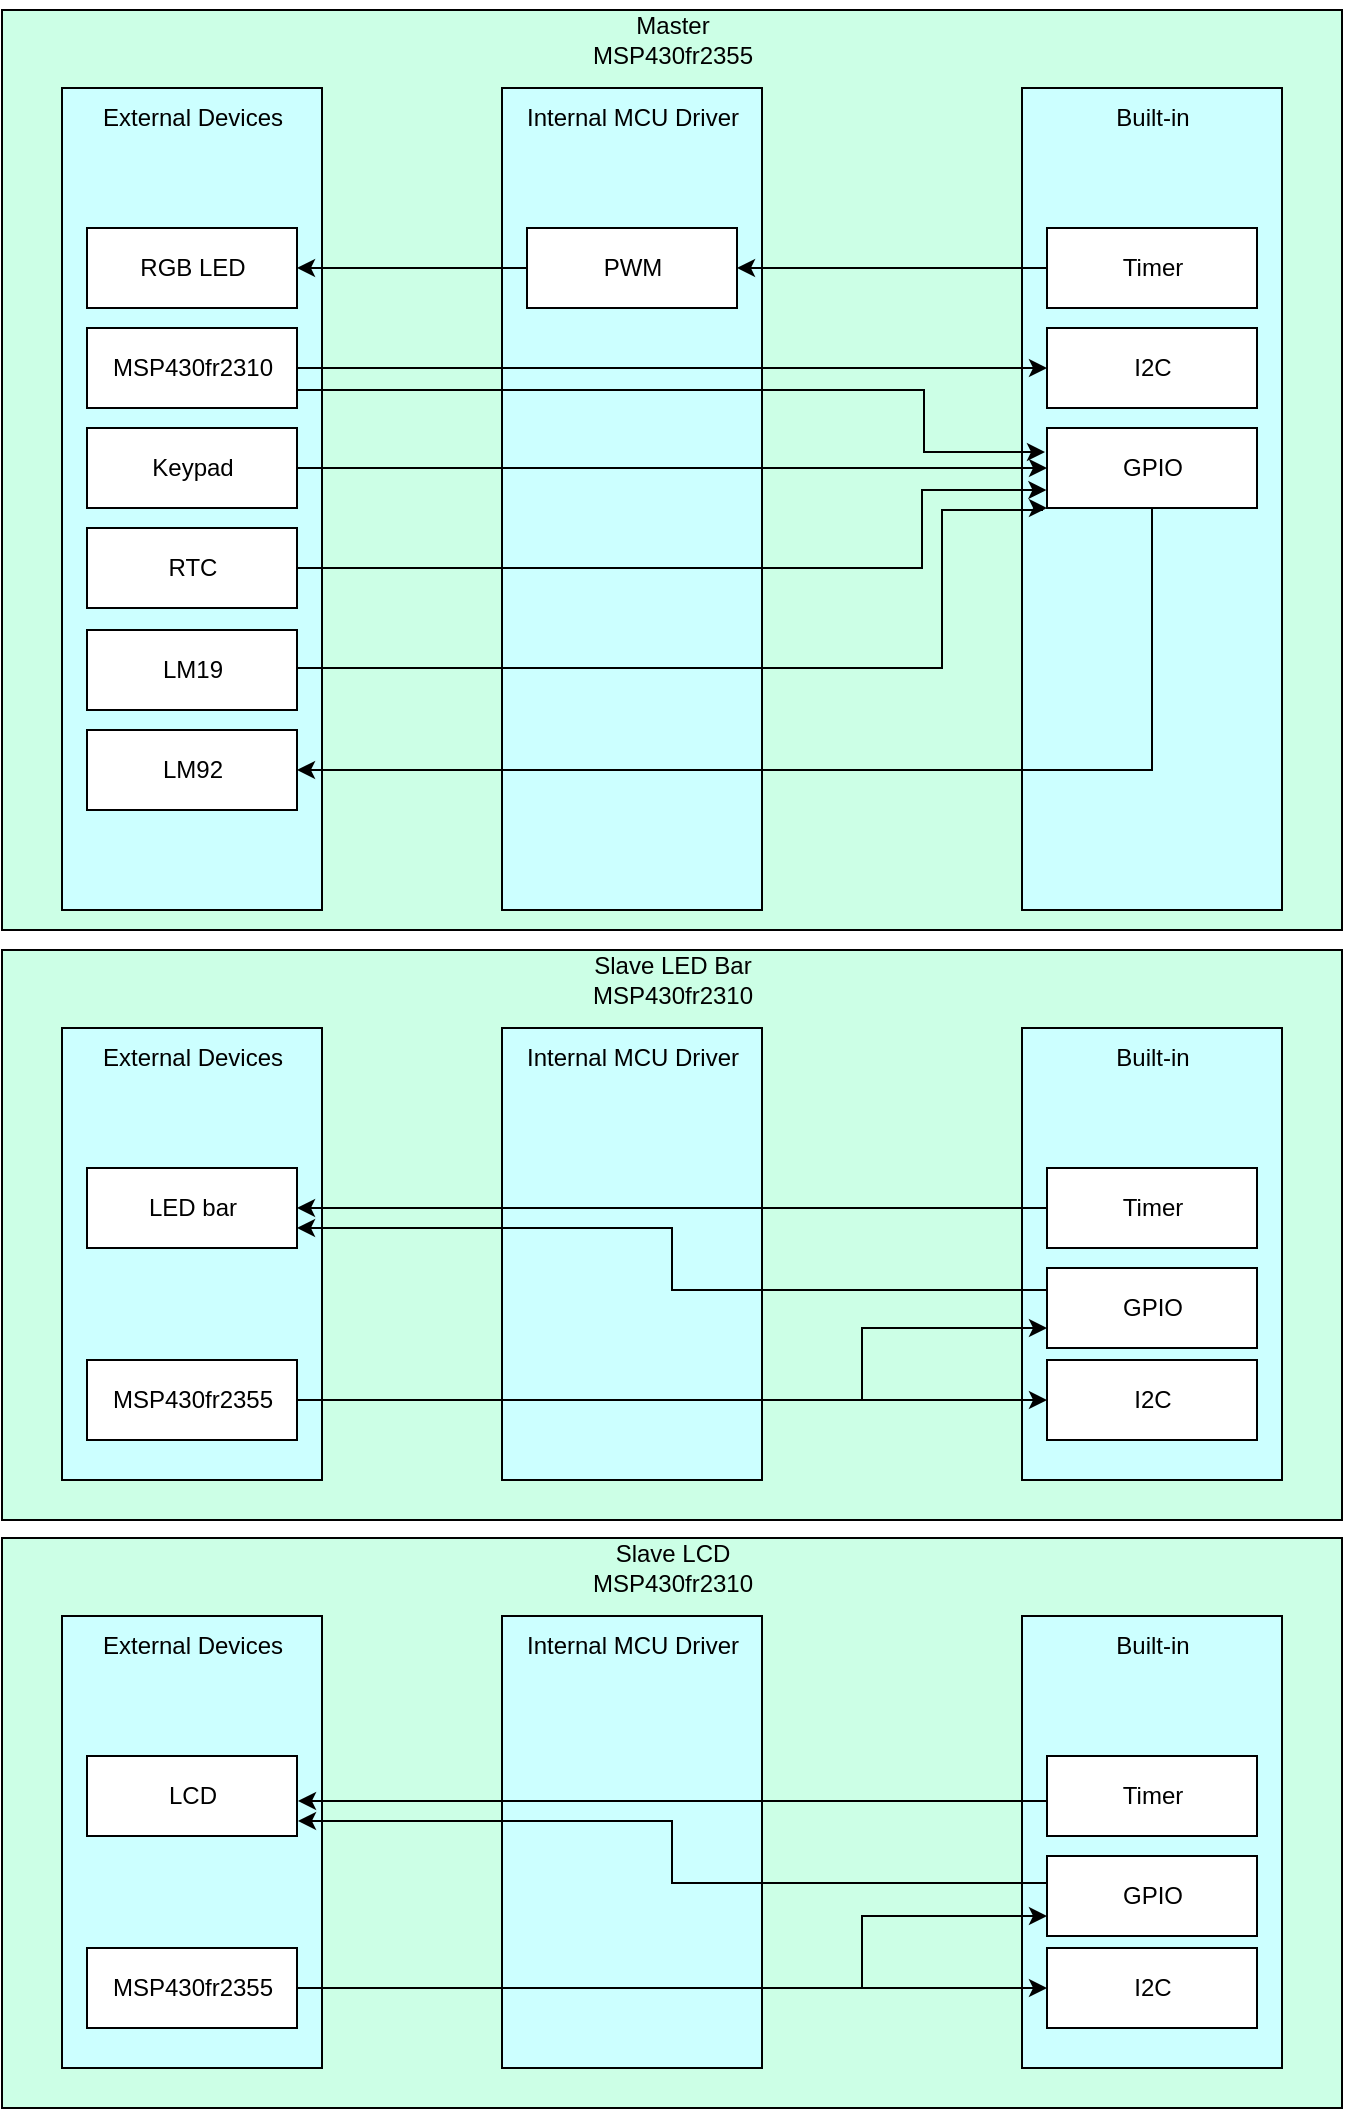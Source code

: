 <mxfile version="26.1.1">
  <diagram name="Page-1" id="l7IZTwyvIQgD9kcf8SiI">
    <mxGraphModel dx="2150" dy="1048" grid="1" gridSize="10" guides="1" tooltips="1" connect="1" arrows="1" fold="1" page="1" pageScale="1" pageWidth="850" pageHeight="1100" math="0" shadow="0">
      <root>
        <mxCell id="0" />
        <mxCell id="1" parent="0" />
        <mxCell id="IYLES1vTbeQcpSUqqxTg-22" value="" style="rounded=0;whiteSpace=wrap;html=1;fillColor=#CCFFE6;" parent="1" vertex="1">
          <mxGeometry x="90" y="40" width="670" height="460" as="geometry" />
        </mxCell>
        <mxCell id="IYLES1vTbeQcpSUqqxTg-1" value="" style="rounded=0;whiteSpace=wrap;html=1;fillColor=#CCFFFF;" parent="1" vertex="1">
          <mxGeometry x="120" y="79" width="130" height="411" as="geometry" />
        </mxCell>
        <mxCell id="IYLES1vTbeQcpSUqqxTg-2" value="External Devices" style="text;html=1;align=center;verticalAlign=middle;resizable=0;points=[];autosize=1;strokeColor=none;fillColor=none;" parent="1" vertex="1">
          <mxGeometry x="130" y="79" width="110" height="30" as="geometry" />
        </mxCell>
        <mxCell id="IYLES1vTbeQcpSUqqxTg-4" value="" style="rounded=0;whiteSpace=wrap;html=1;fillColor=#CCFFFF;" parent="1" vertex="1">
          <mxGeometry x="340" y="79" width="130" height="411" as="geometry" />
        </mxCell>
        <mxCell id="IYLES1vTbeQcpSUqqxTg-5" value="Internal MCU Driver" style="text;html=1;align=center;verticalAlign=middle;resizable=0;points=[];autosize=1;strokeColor=none;fillColor=none;" parent="1" vertex="1">
          <mxGeometry x="340" y="79" width="130" height="30" as="geometry" />
        </mxCell>
        <mxCell id="IYLES1vTbeQcpSUqqxTg-6" value="" style="rounded=0;whiteSpace=wrap;html=1;fillColor=#CCFFFF;" parent="1" vertex="1">
          <mxGeometry x="600" y="79" width="130" height="411" as="geometry" />
        </mxCell>
        <mxCell id="IYLES1vTbeQcpSUqqxTg-7" value="Built-in" style="text;html=1;align=center;verticalAlign=middle;resizable=0;points=[];autosize=1;strokeColor=none;fillColor=none;" parent="1" vertex="1">
          <mxGeometry x="635" y="79" width="60" height="30" as="geometry" />
        </mxCell>
        <mxCell id="IYLES1vTbeQcpSUqqxTg-8" value="RGB LED" style="rounded=0;whiteSpace=wrap;html=1;" parent="1" vertex="1">
          <mxGeometry x="132.5" y="149" width="105" height="40" as="geometry" />
        </mxCell>
        <mxCell id="IYLES1vTbeQcpSUqqxTg-21" style="edgeStyle=orthogonalEdgeStyle;rounded=0;orthogonalLoop=1;jettySize=auto;html=1;entryX=0;entryY=0.5;entryDx=0;entryDy=0;" parent="1" source="IYLES1vTbeQcpSUqqxTg-9" target="IYLES1vTbeQcpSUqqxTg-16" edge="1">
          <mxGeometry relative="1" as="geometry">
            <mxPoint x="550" y="269" as="targetPoint" />
          </mxGeometry>
        </mxCell>
        <mxCell id="IYLES1vTbeQcpSUqqxTg-9" value="Keypad" style="rounded=0;whiteSpace=wrap;html=1;" parent="1" vertex="1">
          <mxGeometry x="132.5" y="249" width="105" height="40" as="geometry" />
        </mxCell>
        <mxCell id="IYLES1vTbeQcpSUqqxTg-17" style="edgeStyle=orthogonalEdgeStyle;rounded=0;orthogonalLoop=1;jettySize=auto;html=1;entryX=0;entryY=0.5;entryDx=0;entryDy=0;" parent="1" source="IYLES1vTbeQcpSUqqxTg-10" target="IYLES1vTbeQcpSUqqxTg-45" edge="1">
          <mxGeometry relative="1" as="geometry" />
        </mxCell>
        <mxCell id="IYLES1vTbeQcpSUqqxTg-46" style="edgeStyle=orthogonalEdgeStyle;rounded=0;orthogonalLoop=1;jettySize=auto;html=1;entryX=-0.01;entryY=0.309;entryDx=0;entryDy=0;entryPerimeter=0;" parent="1" source="IYLES1vTbeQcpSUqqxTg-10" target="IYLES1vTbeQcpSUqqxTg-16" edge="1">
          <mxGeometry relative="1" as="geometry">
            <mxPoint x="551" y="270" as="targetPoint" />
            <Array as="points">
              <mxPoint x="551" y="230" />
              <mxPoint x="551" y="261" />
              <mxPoint x="612" y="261" />
            </Array>
          </mxGeometry>
        </mxCell>
        <mxCell id="IYLES1vTbeQcpSUqqxTg-10" value="MSP430fr2310" style="rounded=0;whiteSpace=wrap;html=1;" parent="1" vertex="1">
          <mxGeometry x="132.5" y="199" width="105" height="40" as="geometry" />
        </mxCell>
        <mxCell id="Tg1mpnbyq-StJJ6KaY0r-11" style="edgeStyle=orthogonalEdgeStyle;rounded=0;orthogonalLoop=1;jettySize=auto;html=1;" edge="1" parent="1" source="IYLES1vTbeQcpSUqqxTg-11" target="IYLES1vTbeQcpSUqqxTg-8">
          <mxGeometry relative="1" as="geometry" />
        </mxCell>
        <mxCell id="IYLES1vTbeQcpSUqqxTg-11" value="PWM" style="rounded=0;whiteSpace=wrap;html=1;" parent="1" vertex="1">
          <mxGeometry x="352.5" y="149" width="105" height="40" as="geometry" />
        </mxCell>
        <mxCell id="Tg1mpnbyq-StJJ6KaY0r-10" style="edgeStyle=orthogonalEdgeStyle;rounded=0;orthogonalLoop=1;jettySize=auto;html=1;" edge="1" parent="1" source="IYLES1vTbeQcpSUqqxTg-12" target="IYLES1vTbeQcpSUqqxTg-11">
          <mxGeometry relative="1" as="geometry" />
        </mxCell>
        <mxCell id="IYLES1vTbeQcpSUqqxTg-12" value="Timer" style="rounded=0;whiteSpace=wrap;html=1;" parent="1" vertex="1">
          <mxGeometry x="612.5" y="149" width="105" height="40" as="geometry" />
        </mxCell>
        <mxCell id="IYLES1vTbeQcpSUqqxTg-20" style="edgeStyle=orthogonalEdgeStyle;rounded=0;orthogonalLoop=1;jettySize=auto;html=1;entryX=-0.003;entryY=0.796;entryDx=0;entryDy=0;entryPerimeter=0;" parent="1" source="IYLES1vTbeQcpSUqqxTg-13" target="IYLES1vTbeQcpSUqqxTg-16" edge="1">
          <mxGeometry relative="1" as="geometry">
            <mxPoint x="550" y="270" as="targetPoint" />
            <Array as="points">
              <mxPoint x="550" y="319" />
              <mxPoint x="550" y="280" />
              <mxPoint x="612" y="280" />
            </Array>
          </mxGeometry>
        </mxCell>
        <mxCell id="IYLES1vTbeQcpSUqqxTg-13" value="RTC" style="rounded=0;whiteSpace=wrap;html=1;" parent="1" vertex="1">
          <mxGeometry x="132.5" y="299" width="105" height="40" as="geometry" />
        </mxCell>
        <mxCell id="Tg1mpnbyq-StJJ6KaY0r-4" style="edgeStyle=orthogonalEdgeStyle;rounded=0;orthogonalLoop=1;jettySize=auto;html=1;entryX=1;entryY=0.5;entryDx=0;entryDy=0;" edge="1" parent="1" source="IYLES1vTbeQcpSUqqxTg-16" target="Tg1mpnbyq-StJJ6KaY0r-3">
          <mxGeometry relative="1" as="geometry">
            <Array as="points">
              <mxPoint x="665" y="420" />
            </Array>
          </mxGeometry>
        </mxCell>
        <mxCell id="IYLES1vTbeQcpSUqqxTg-16" value="GPIO" style="rounded=0;whiteSpace=wrap;html=1;" parent="1" vertex="1">
          <mxGeometry x="612.5" y="249" width="105" height="40" as="geometry" />
        </mxCell>
        <mxCell id="IYLES1vTbeQcpSUqqxTg-23" value="&lt;div&gt;Master&lt;/div&gt;MSP430fr2355" style="text;html=1;align=center;verticalAlign=middle;resizable=0;points=[];autosize=1;strokeColor=none;fillColor=none;" parent="1" vertex="1">
          <mxGeometry x="375" y="35" width="100" height="40" as="geometry" />
        </mxCell>
        <mxCell id="IYLES1vTbeQcpSUqqxTg-24" value="" style="rounded=0;whiteSpace=wrap;html=1;fillColor=#CCFFE6;" parent="1" vertex="1">
          <mxGeometry x="90" y="510" width="670" height="285" as="geometry" />
        </mxCell>
        <mxCell id="IYLES1vTbeQcpSUqqxTg-25" value="" style="rounded=0;whiteSpace=wrap;html=1;fillColor=#CCFFFF;" parent="1" vertex="1">
          <mxGeometry x="120" y="549" width="130" height="226" as="geometry" />
        </mxCell>
        <mxCell id="IYLES1vTbeQcpSUqqxTg-26" value="External Devices" style="text;html=1;align=center;verticalAlign=middle;resizable=0;points=[];autosize=1;strokeColor=none;fillColor=none;" parent="1" vertex="1">
          <mxGeometry x="130" y="549" width="110" height="30" as="geometry" />
        </mxCell>
        <mxCell id="IYLES1vTbeQcpSUqqxTg-27" value="" style="rounded=0;whiteSpace=wrap;html=1;fillColor=#CCFFFF;" parent="1" vertex="1">
          <mxGeometry x="340" y="549" width="130" height="226" as="geometry" />
        </mxCell>
        <mxCell id="IYLES1vTbeQcpSUqqxTg-28" value="Internal MCU Driver" style="text;html=1;align=center;verticalAlign=middle;resizable=0;points=[];autosize=1;strokeColor=none;fillColor=none;" parent="1" vertex="1">
          <mxGeometry x="340" y="549" width="130" height="30" as="geometry" />
        </mxCell>
        <mxCell id="IYLES1vTbeQcpSUqqxTg-29" value="" style="rounded=0;whiteSpace=wrap;html=1;fillColor=#CCFFFF;" parent="1" vertex="1">
          <mxGeometry x="600" y="549" width="130" height="226" as="geometry" />
        </mxCell>
        <mxCell id="IYLES1vTbeQcpSUqqxTg-30" value="Built-in" style="text;html=1;align=center;verticalAlign=middle;resizable=0;points=[];autosize=1;strokeColor=none;fillColor=none;" parent="1" vertex="1">
          <mxGeometry x="635" y="549" width="60" height="30" as="geometry" />
        </mxCell>
        <mxCell id="IYLES1vTbeQcpSUqqxTg-37" value="LED bar" style="rounded=0;whiteSpace=wrap;html=1;" parent="1" vertex="1">
          <mxGeometry x="132.5" y="619" width="105" height="40" as="geometry" />
        </mxCell>
        <mxCell id="Tg1mpnbyq-StJJ6KaY0r-6" style="edgeStyle=orthogonalEdgeStyle;rounded=0;orthogonalLoop=1;jettySize=auto;html=1;entryX=1;entryY=0.5;entryDx=0;entryDy=0;" edge="1" parent="1" source="IYLES1vTbeQcpSUqqxTg-39" target="IYLES1vTbeQcpSUqqxTg-37">
          <mxGeometry relative="1" as="geometry" />
        </mxCell>
        <mxCell id="IYLES1vTbeQcpSUqqxTg-39" value="Timer" style="rounded=0;whiteSpace=wrap;html=1;" parent="1" vertex="1">
          <mxGeometry x="612.5" y="619" width="105" height="40" as="geometry" />
        </mxCell>
        <mxCell id="Tg1mpnbyq-StJJ6KaY0r-7" style="edgeStyle=orthogonalEdgeStyle;rounded=0;orthogonalLoop=1;jettySize=auto;html=1;entryX=1;entryY=0.75;entryDx=0;entryDy=0;" edge="1" parent="1" source="IYLES1vTbeQcpSUqqxTg-43" target="IYLES1vTbeQcpSUqqxTg-37">
          <mxGeometry relative="1" as="geometry">
            <Array as="points">
              <mxPoint x="425" y="680" />
              <mxPoint x="425" y="649" />
            </Array>
          </mxGeometry>
        </mxCell>
        <mxCell id="IYLES1vTbeQcpSUqqxTg-43" value="GPIO" style="rounded=0;whiteSpace=wrap;html=1;" parent="1" vertex="1">
          <mxGeometry x="612.5" y="669" width="105" height="40" as="geometry" />
        </mxCell>
        <mxCell id="IYLES1vTbeQcpSUqqxTg-44" value="&lt;div&gt;Slave LED Bar&lt;/div&gt;MSP430fr2310" style="text;html=1;align=center;verticalAlign=middle;resizable=0;points=[];autosize=1;strokeColor=none;fillColor=none;" parent="1" vertex="1">
          <mxGeometry x="375" y="505" width="100" height="40" as="geometry" />
        </mxCell>
        <mxCell id="IYLES1vTbeQcpSUqqxTg-45" value="I2C" style="rounded=0;whiteSpace=wrap;html=1;" parent="1" vertex="1">
          <mxGeometry x="612.5" y="199" width="105" height="40" as="geometry" />
        </mxCell>
        <mxCell id="IYLES1vTbeQcpSUqqxTg-49" style="edgeStyle=orthogonalEdgeStyle;rounded=0;orthogonalLoop=1;jettySize=auto;html=1;entryX=0;entryY=0.75;entryDx=0;entryDy=0;" parent="1" source="IYLES1vTbeQcpSUqqxTg-47" target="IYLES1vTbeQcpSUqqxTg-43" edge="1">
          <mxGeometry relative="1" as="geometry">
            <Array as="points">
              <mxPoint x="520" y="735" />
              <mxPoint x="520" y="699" />
            </Array>
          </mxGeometry>
        </mxCell>
        <mxCell id="IYLES1vTbeQcpSUqqxTg-53" style="edgeStyle=orthogonalEdgeStyle;rounded=0;orthogonalLoop=1;jettySize=auto;html=1;entryX=0;entryY=0.5;entryDx=0;entryDy=0;" parent="1" source="IYLES1vTbeQcpSUqqxTg-47" target="IYLES1vTbeQcpSUqqxTg-52" edge="1">
          <mxGeometry relative="1" as="geometry">
            <Array as="points" />
          </mxGeometry>
        </mxCell>
        <mxCell id="IYLES1vTbeQcpSUqqxTg-47" value="MSP430fr2355" style="rounded=0;whiteSpace=wrap;html=1;" parent="1" vertex="1">
          <mxGeometry x="132.5" y="715" width="105" height="40" as="geometry" />
        </mxCell>
        <mxCell id="IYLES1vTbeQcpSUqqxTg-52" value="I2C" style="rounded=0;whiteSpace=wrap;html=1;" parent="1" vertex="1">
          <mxGeometry x="612.5" y="715" width="105" height="40" as="geometry" />
        </mxCell>
        <mxCell id="IYLES1vTbeQcpSUqqxTg-54" value="" style="rounded=0;whiteSpace=wrap;html=1;fillColor=#CCFFE6;" parent="1" vertex="1">
          <mxGeometry x="90" y="804" width="670" height="285" as="geometry" />
        </mxCell>
        <mxCell id="IYLES1vTbeQcpSUqqxTg-55" value="" style="rounded=0;whiteSpace=wrap;html=1;fillColor=#CCFFFF;" parent="1" vertex="1">
          <mxGeometry x="120" y="843" width="130" height="226" as="geometry" />
        </mxCell>
        <mxCell id="IYLES1vTbeQcpSUqqxTg-56" value="External Devices" style="text;html=1;align=center;verticalAlign=middle;resizable=0;points=[];autosize=1;strokeColor=none;fillColor=none;" parent="1" vertex="1">
          <mxGeometry x="130" y="843" width="110" height="30" as="geometry" />
        </mxCell>
        <mxCell id="IYLES1vTbeQcpSUqqxTg-57" value="" style="rounded=0;whiteSpace=wrap;html=1;fillColor=#CCFFFF;" parent="1" vertex="1">
          <mxGeometry x="340" y="843" width="130" height="226" as="geometry" />
        </mxCell>
        <mxCell id="IYLES1vTbeQcpSUqqxTg-58" value="Internal MCU Driver" style="text;html=1;align=center;verticalAlign=middle;resizable=0;points=[];autosize=1;strokeColor=none;fillColor=none;" parent="1" vertex="1">
          <mxGeometry x="340" y="843" width="130" height="30" as="geometry" />
        </mxCell>
        <mxCell id="IYLES1vTbeQcpSUqqxTg-59" value="" style="rounded=0;whiteSpace=wrap;html=1;fillColor=#CCFFFF;" parent="1" vertex="1">
          <mxGeometry x="600" y="843" width="130" height="226" as="geometry" />
        </mxCell>
        <mxCell id="IYLES1vTbeQcpSUqqxTg-60" value="Built-in" style="text;html=1;align=center;verticalAlign=middle;resizable=0;points=[];autosize=1;strokeColor=none;fillColor=none;" parent="1" vertex="1">
          <mxGeometry x="635" y="843" width="60" height="30" as="geometry" />
        </mxCell>
        <mxCell id="IYLES1vTbeQcpSUqqxTg-63" value="LCD" style="rounded=0;whiteSpace=wrap;html=1;" parent="1" vertex="1">
          <mxGeometry x="132.5" y="913" width="105" height="40" as="geometry" />
        </mxCell>
        <mxCell id="IYLES1vTbeQcpSUqqxTg-64" value="Timer" style="rounded=0;whiteSpace=wrap;html=1;" parent="1" vertex="1">
          <mxGeometry x="612.5" y="913" width="105" height="40" as="geometry" />
        </mxCell>
        <mxCell id="IYLES1vTbeQcpSUqqxTg-65" value="GPIO" style="rounded=0;whiteSpace=wrap;html=1;" parent="1" vertex="1">
          <mxGeometry x="612.5" y="963" width="105" height="40" as="geometry" />
        </mxCell>
        <mxCell id="IYLES1vTbeQcpSUqqxTg-66" value="&lt;div&gt;Slave LCD&lt;/div&gt;MSP430fr2310" style="text;html=1;align=center;verticalAlign=middle;resizable=0;points=[];autosize=1;strokeColor=none;fillColor=none;" parent="1" vertex="1">
          <mxGeometry x="375" y="799" width="100" height="40" as="geometry" />
        </mxCell>
        <mxCell id="IYLES1vTbeQcpSUqqxTg-67" style="edgeStyle=orthogonalEdgeStyle;rounded=0;orthogonalLoop=1;jettySize=auto;html=1;entryX=0;entryY=0.75;entryDx=0;entryDy=0;" parent="1" source="IYLES1vTbeQcpSUqqxTg-69" target="IYLES1vTbeQcpSUqqxTg-65" edge="1">
          <mxGeometry relative="1" as="geometry">
            <Array as="points">
              <mxPoint x="520" y="1029" />
              <mxPoint x="520" y="993" />
            </Array>
          </mxGeometry>
        </mxCell>
        <mxCell id="IYLES1vTbeQcpSUqqxTg-68" style="edgeStyle=orthogonalEdgeStyle;rounded=0;orthogonalLoop=1;jettySize=auto;html=1;entryX=0;entryY=0.5;entryDx=0;entryDy=0;" parent="1" source="IYLES1vTbeQcpSUqqxTg-69" target="IYLES1vTbeQcpSUqqxTg-72" edge="1">
          <mxGeometry relative="1" as="geometry">
            <Array as="points" />
          </mxGeometry>
        </mxCell>
        <mxCell id="IYLES1vTbeQcpSUqqxTg-69" value="MSP430fr2355" style="rounded=0;whiteSpace=wrap;html=1;" parent="1" vertex="1">
          <mxGeometry x="132.5" y="1009" width="105" height="40" as="geometry" />
        </mxCell>
        <mxCell id="IYLES1vTbeQcpSUqqxTg-72" value="I2C" style="rounded=0;whiteSpace=wrap;html=1;" parent="1" vertex="1">
          <mxGeometry x="612.5" y="1009" width="105" height="40" as="geometry" />
        </mxCell>
        <mxCell id="Tg1mpnbyq-StJJ6KaY0r-1" value="LM19" style="rounded=0;whiteSpace=wrap;html=1;" vertex="1" parent="1">
          <mxGeometry x="132.5" y="350" width="105" height="40" as="geometry" />
        </mxCell>
        <mxCell id="Tg1mpnbyq-StJJ6KaY0r-2" style="edgeStyle=orthogonalEdgeStyle;rounded=0;orthogonalLoop=1;jettySize=auto;html=1;entryX=0;entryY=1;entryDx=0;entryDy=0;" edge="1" parent="1" target="IYLES1vTbeQcpSUqqxTg-16">
          <mxGeometry relative="1" as="geometry">
            <mxPoint x="611.5" y="331" as="targetPoint" />
            <Array as="points">
              <mxPoint x="560" y="369" />
              <mxPoint x="560" y="290" />
              <mxPoint x="610" y="290" />
              <mxPoint x="610" y="289" />
            </Array>
            <mxPoint x="237.5" y="369" as="sourcePoint" />
          </mxGeometry>
        </mxCell>
        <mxCell id="Tg1mpnbyq-StJJ6KaY0r-3" value="LM92" style="rounded=0;whiteSpace=wrap;html=1;" vertex="1" parent="1">
          <mxGeometry x="132.5" y="400" width="105" height="40" as="geometry" />
        </mxCell>
        <mxCell id="Tg1mpnbyq-StJJ6KaY0r-8" style="edgeStyle=orthogonalEdgeStyle;rounded=0;orthogonalLoop=1;jettySize=auto;html=1;entryX=1;entryY=0.5;entryDx=0;entryDy=0;" edge="1" parent="1">
          <mxGeometry relative="1" as="geometry">
            <mxPoint x="613" y="935.48" as="sourcePoint" />
            <mxPoint x="238" y="935.48" as="targetPoint" />
          </mxGeometry>
        </mxCell>
        <mxCell id="Tg1mpnbyq-StJJ6KaY0r-9" style="edgeStyle=orthogonalEdgeStyle;rounded=0;orthogonalLoop=1;jettySize=auto;html=1;entryX=1;entryY=0.75;entryDx=0;entryDy=0;" edge="1" parent="1">
          <mxGeometry relative="1" as="geometry">
            <mxPoint x="613" y="976.48" as="sourcePoint" />
            <mxPoint x="238" y="945.48" as="targetPoint" />
            <Array as="points">
              <mxPoint x="425" y="976.48" />
              <mxPoint x="425" y="945.48" />
            </Array>
          </mxGeometry>
        </mxCell>
      </root>
    </mxGraphModel>
  </diagram>
</mxfile>

